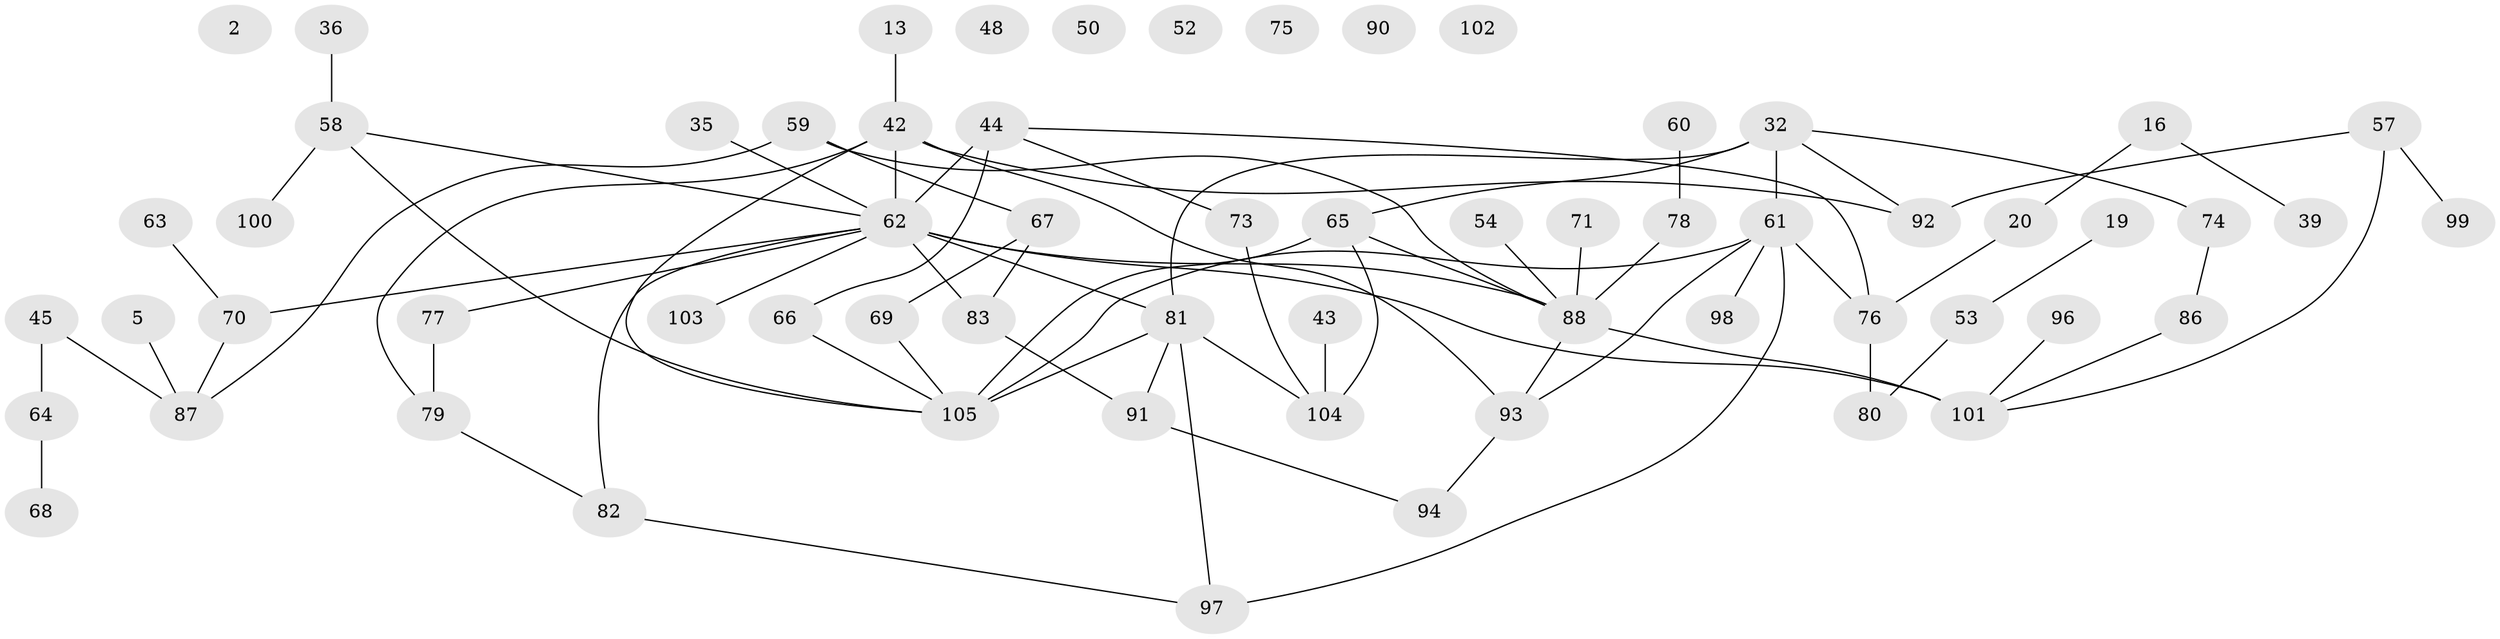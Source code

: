 // original degree distribution, {4: 0.08571428571428572, 0: 0.06666666666666667, 1: 0.2, 2: 0.2571428571428571, 3: 0.26666666666666666, 5: 0.0761904761904762, 6: 0.02857142857142857, 7: 0.009523809523809525, 8: 0.009523809523809525}
// Generated by graph-tools (version 1.1) at 2025/43/03/04/25 21:43:35]
// undirected, 63 vertices, 79 edges
graph export_dot {
graph [start="1"]
  node [color=gray90,style=filled];
  2;
  5;
  13;
  16;
  19;
  20;
  32;
  35;
  36;
  39;
  42 [super="+14"];
  43 [super="+4"];
  44;
  45;
  48;
  50;
  52;
  53;
  54;
  57;
  58 [super="+40"];
  59;
  60;
  61 [super="+38"];
  62 [super="+25+41+31+47"];
  63;
  64;
  65 [super="+27"];
  66;
  67;
  68;
  69 [super="+10"];
  70 [super="+18"];
  71;
  73;
  74;
  75;
  76;
  77 [super="+22"];
  78;
  79;
  80;
  81 [super="+37+15"];
  82;
  83;
  86;
  87;
  88 [super="+1+85+84"];
  90;
  91 [super="+29"];
  92 [super="+21"];
  93 [super="+11"];
  94;
  96;
  97 [super="+6+30"];
  98;
  99;
  100;
  101 [super="+7+3+95+56"];
  102;
  103;
  104 [super="+24"];
  105 [super="+89"];
  5 -- 87;
  13 -- 42;
  16 -- 20;
  16 -- 39;
  19 -- 53;
  20 -- 76;
  32 -- 61 [weight=2];
  32 -- 65;
  32 -- 74;
  32 -- 81;
  32 -- 92;
  35 -- 62;
  36 -- 58;
  42 -- 93;
  42 -- 79;
  42 -- 62 [weight=3];
  42 -- 92;
  42 -- 105;
  43 -- 104 [weight=2];
  44 -- 66;
  44 -- 73;
  44 -- 76;
  44 -- 62 [weight=2];
  45 -- 64;
  45 -- 87;
  53 -- 80;
  54 -- 88;
  57 -- 92;
  57 -- 99;
  57 -- 101;
  58 -- 62;
  58 -- 105;
  58 -- 100;
  59 -- 67;
  59 -- 87;
  59 -- 88;
  60 -- 78;
  61 -- 76;
  61 -- 98;
  61 -- 93;
  61 -- 97;
  61 -- 105;
  62 -- 83;
  62 -- 82;
  62 -- 77;
  62 -- 70 [weight=2];
  62 -- 101 [weight=4];
  62 -- 81;
  62 -- 88 [weight=3];
  62 -- 103;
  63 -- 70;
  64 -- 68;
  65 -- 105 [weight=2];
  65 -- 104;
  65 -- 88 [weight=2];
  66 -- 105;
  67 -- 69;
  67 -- 83;
  69 -- 105;
  70 -- 87;
  71 -- 88;
  73 -- 104;
  74 -- 86;
  76 -- 80;
  77 -- 79;
  78 -- 88;
  79 -- 82;
  81 -- 91;
  81 -- 97;
  81 -- 105;
  81 -- 104;
  82 -- 97;
  83 -- 91;
  86 -- 101;
  88 -- 101;
  88 -- 93;
  91 -- 94;
  93 -- 94;
  96 -- 101;
}
